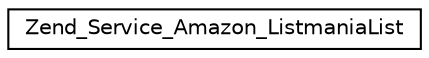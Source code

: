 digraph G
{
  edge [fontname="Helvetica",fontsize="10",labelfontname="Helvetica",labelfontsize="10"];
  node [fontname="Helvetica",fontsize="10",shape=record];
  rankdir="LR";
  Node1 [label="Zend_Service_Amazon_ListmaniaList",height=0.2,width=0.4,color="black", fillcolor="white", style="filled",URL="$class_zend___service___amazon___listmania_list.html"];
}
